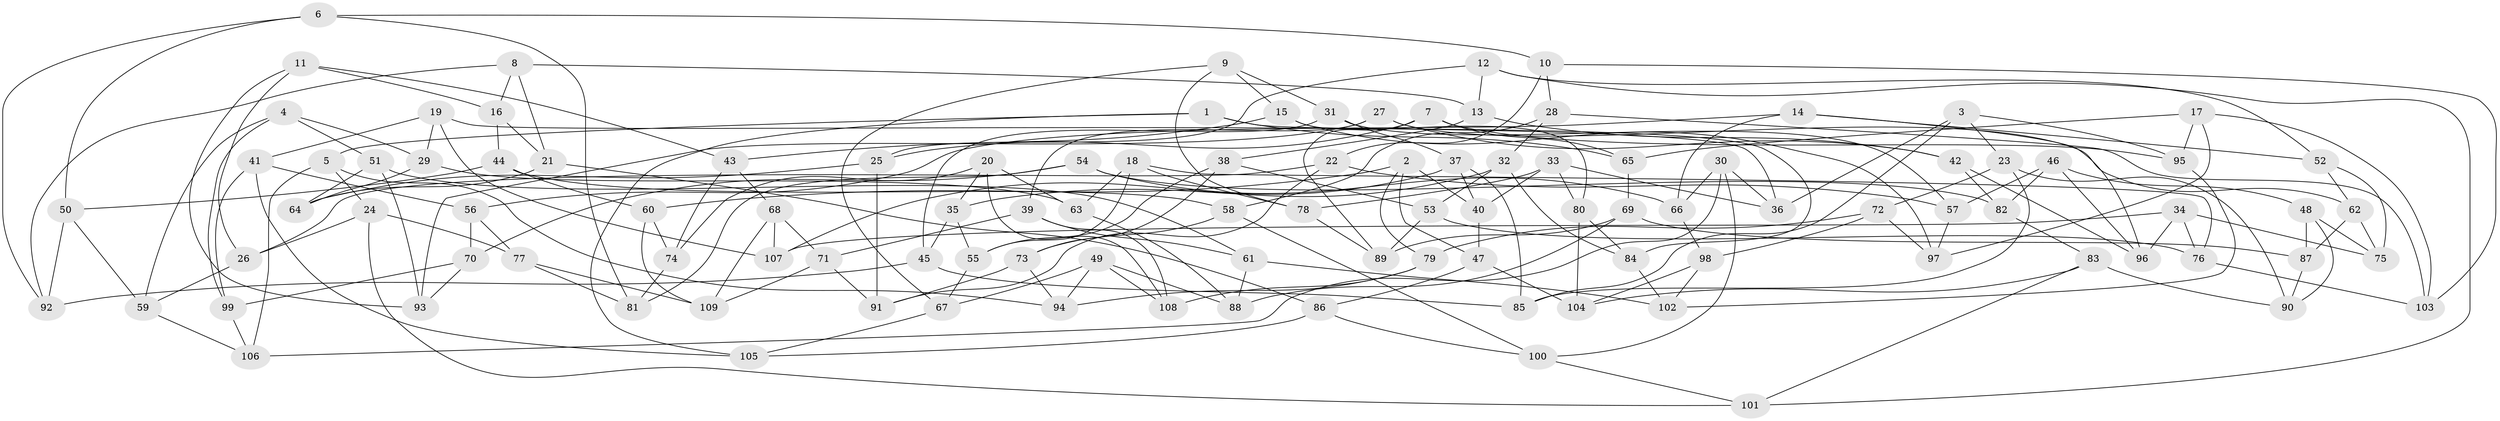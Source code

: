 // coarse degree distribution, {6: 0.45454545454545453, 5: 0.18181818181818182, 4: 0.3333333333333333, 3: 0.030303030303030304}
// Generated by graph-tools (version 1.1) at 2025/42/03/06/25 10:42:17]
// undirected, 109 vertices, 218 edges
graph export_dot {
graph [start="1"]
  node [color=gray90,style=filled];
  1;
  2;
  3;
  4;
  5;
  6;
  7;
  8;
  9;
  10;
  11;
  12;
  13;
  14;
  15;
  16;
  17;
  18;
  19;
  20;
  21;
  22;
  23;
  24;
  25;
  26;
  27;
  28;
  29;
  30;
  31;
  32;
  33;
  34;
  35;
  36;
  37;
  38;
  39;
  40;
  41;
  42;
  43;
  44;
  45;
  46;
  47;
  48;
  49;
  50;
  51;
  52;
  53;
  54;
  55;
  56;
  57;
  58;
  59;
  60;
  61;
  62;
  63;
  64;
  65;
  66;
  67;
  68;
  69;
  70;
  71;
  72;
  73;
  74;
  75;
  76;
  77;
  78;
  79;
  80;
  81;
  82;
  83;
  84;
  85;
  86;
  87;
  88;
  89;
  90;
  91;
  92;
  93;
  94;
  95;
  96;
  97;
  98;
  99;
  100;
  101;
  102;
  103;
  104;
  105;
  106;
  107;
  108;
  109;
  1 -- 105;
  1 -- 5;
  1 -- 84;
  1 -- 65;
  2 -- 47;
  2 -- 60;
  2 -- 79;
  2 -- 40;
  3 -- 36;
  3 -- 95;
  3 -- 23;
  3 -- 85;
  4 -- 99;
  4 -- 59;
  4 -- 51;
  4 -- 29;
  5 -- 94;
  5 -- 106;
  5 -- 24;
  6 -- 50;
  6 -- 81;
  6 -- 10;
  6 -- 92;
  7 -- 25;
  7 -- 65;
  7 -- 89;
  7 -- 95;
  8 -- 13;
  8 -- 16;
  8 -- 21;
  8 -- 92;
  9 -- 78;
  9 -- 67;
  9 -- 31;
  9 -- 15;
  10 -- 103;
  10 -- 22;
  10 -- 28;
  11 -- 43;
  11 -- 93;
  11 -- 16;
  11 -- 26;
  12 -- 101;
  12 -- 13;
  12 -- 52;
  12 -- 25;
  13 -- 42;
  13 -- 38;
  14 -- 96;
  14 -- 56;
  14 -- 52;
  14 -- 66;
  15 -- 80;
  15 -- 43;
  15 -- 97;
  16 -- 44;
  16 -- 21;
  17 -- 103;
  17 -- 95;
  17 -- 65;
  17 -- 97;
  18 -- 63;
  18 -- 78;
  18 -- 76;
  18 -- 55;
  19 -- 107;
  19 -- 36;
  19 -- 41;
  19 -- 29;
  20 -- 35;
  20 -- 63;
  20 -- 74;
  20 -- 108;
  21 -- 64;
  21 -- 86;
  22 -- 91;
  22 -- 26;
  22 -- 57;
  23 -- 72;
  23 -- 90;
  23 -- 85;
  24 -- 101;
  24 -- 77;
  24 -- 26;
  25 -- 64;
  25 -- 91;
  26 -- 59;
  27 -- 42;
  27 -- 39;
  27 -- 62;
  27 -- 93;
  28 -- 32;
  28 -- 103;
  28 -- 58;
  29 -- 64;
  29 -- 63;
  30 -- 100;
  30 -- 106;
  30 -- 36;
  30 -- 66;
  31 -- 37;
  31 -- 57;
  31 -- 45;
  32 -- 35;
  32 -- 84;
  32 -- 53;
  33 -- 80;
  33 -- 40;
  33 -- 78;
  33 -- 36;
  34 -- 96;
  34 -- 107;
  34 -- 75;
  34 -- 76;
  35 -- 55;
  35 -- 45;
  37 -- 107;
  37 -- 40;
  37 -- 85;
  38 -- 53;
  38 -- 55;
  38 -- 73;
  39 -- 61;
  39 -- 108;
  39 -- 71;
  40 -- 47;
  41 -- 56;
  41 -- 105;
  41 -- 99;
  42 -- 82;
  42 -- 96;
  43 -- 74;
  43 -- 68;
  44 -- 58;
  44 -- 60;
  44 -- 50;
  45 -- 85;
  45 -- 92;
  46 -- 82;
  46 -- 57;
  46 -- 48;
  46 -- 96;
  47 -- 86;
  47 -- 104;
  48 -- 90;
  48 -- 75;
  48 -- 87;
  49 -- 88;
  49 -- 108;
  49 -- 67;
  49 -- 94;
  50 -- 59;
  50 -- 92;
  51 -- 93;
  51 -- 61;
  51 -- 64;
  52 -- 62;
  52 -- 75;
  53 -- 89;
  53 -- 76;
  54 -- 66;
  54 -- 81;
  54 -- 82;
  54 -- 70;
  55 -- 67;
  56 -- 70;
  56 -- 77;
  57 -- 97;
  58 -- 100;
  58 -- 73;
  59 -- 106;
  60 -- 109;
  60 -- 74;
  61 -- 102;
  61 -- 88;
  62 -- 75;
  62 -- 87;
  63 -- 88;
  65 -- 69;
  66 -- 98;
  67 -- 105;
  68 -- 71;
  68 -- 109;
  68 -- 107;
  69 -- 88;
  69 -- 89;
  69 -- 87;
  70 -- 99;
  70 -- 93;
  71 -- 109;
  71 -- 91;
  72 -- 98;
  72 -- 97;
  72 -- 79;
  73 -- 91;
  73 -- 94;
  74 -- 81;
  76 -- 103;
  77 -- 81;
  77 -- 109;
  78 -- 89;
  79 -- 108;
  79 -- 94;
  80 -- 84;
  80 -- 104;
  82 -- 83;
  83 -- 104;
  83 -- 101;
  83 -- 90;
  84 -- 102;
  86 -- 100;
  86 -- 105;
  87 -- 90;
  95 -- 102;
  98 -- 104;
  98 -- 102;
  99 -- 106;
  100 -- 101;
}
